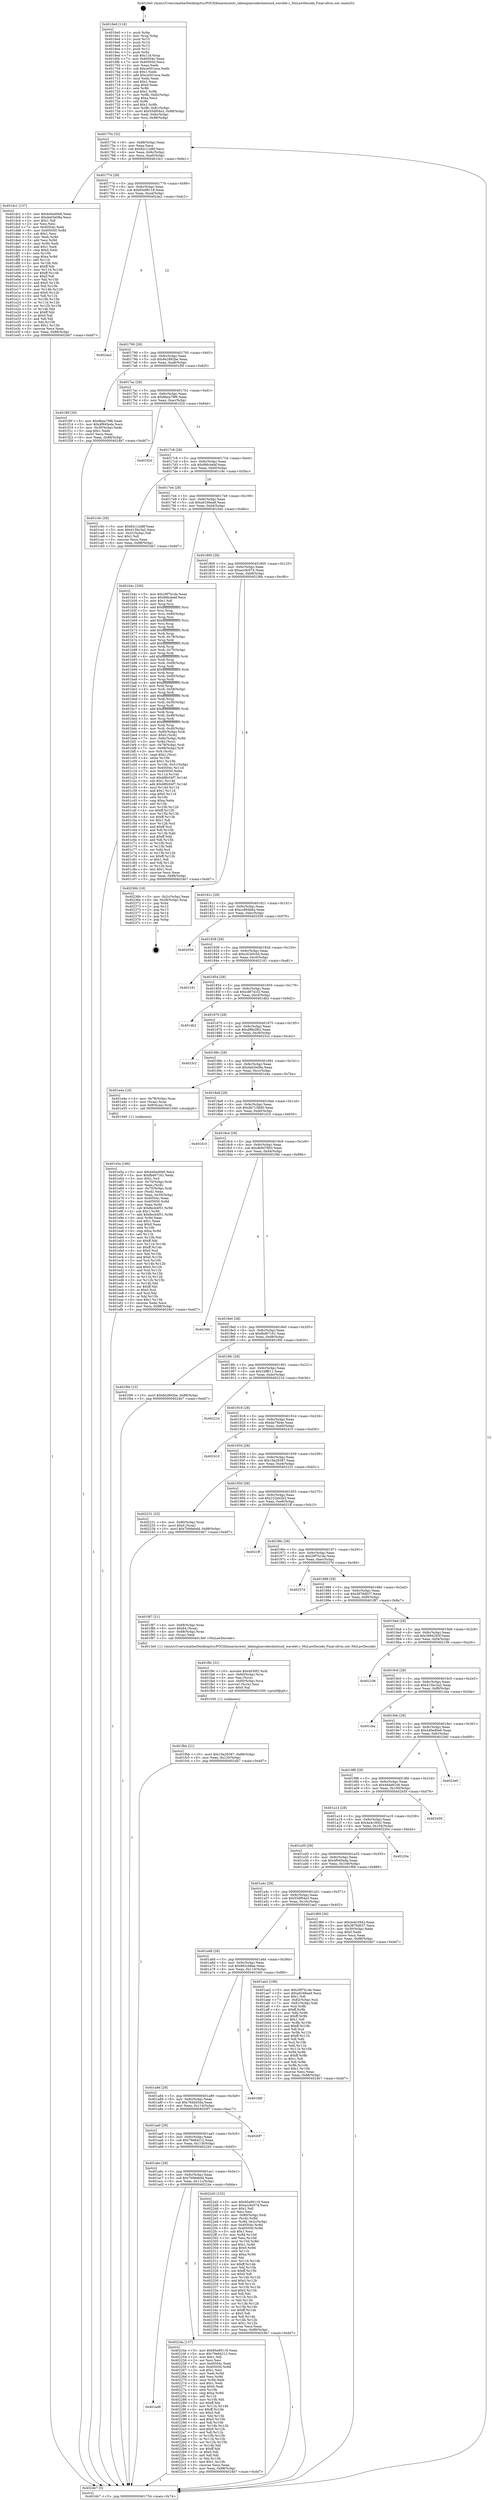digraph "0x4016e0" {
  label = "0x4016e0 (/mnt/c/Users/mathe/Desktop/tcc/POCII/binaries/extr_labenginecodeclientsnd_wavelet.c_MuLawDecode_Final-ollvm.out::main(0))"
  labelloc = "t"
  node[shape=record]

  Entry [label="",width=0.3,height=0.3,shape=circle,fillcolor=black,style=filled]
  "0x401754" [label="{
     0x401754 [32]\l
     | [instrs]\l
     &nbsp;&nbsp;0x401754 \<+6\>: mov -0x88(%rbp),%eax\l
     &nbsp;&nbsp;0x40175a \<+2\>: mov %eax,%ecx\l
     &nbsp;&nbsp;0x40175c \<+6\>: sub $0x82c12d8f,%ecx\l
     &nbsp;&nbsp;0x401762 \<+6\>: mov %eax,-0x9c(%rbp)\l
     &nbsp;&nbsp;0x401768 \<+6\>: mov %ecx,-0xa0(%rbp)\l
     &nbsp;&nbsp;0x40176e \<+6\>: je 0000000000401dc1 \<main+0x6e1\>\l
  }"]
  "0x401dc1" [label="{
     0x401dc1 [137]\l
     | [instrs]\l
     &nbsp;&nbsp;0x401dc1 \<+5\>: mov $0x440ed0e6,%eax\l
     &nbsp;&nbsp;0x401dc6 \<+5\>: mov $0xda03e08a,%ecx\l
     &nbsp;&nbsp;0x401dcb \<+2\>: mov $0x1,%dl\l
     &nbsp;&nbsp;0x401dcd \<+2\>: xor %esi,%esi\l
     &nbsp;&nbsp;0x401dcf \<+7\>: mov 0x40504c,%edi\l
     &nbsp;&nbsp;0x401dd6 \<+8\>: mov 0x405050,%r8d\l
     &nbsp;&nbsp;0x401dde \<+3\>: sub $0x1,%esi\l
     &nbsp;&nbsp;0x401de1 \<+3\>: mov %edi,%r9d\l
     &nbsp;&nbsp;0x401de4 \<+3\>: add %esi,%r9d\l
     &nbsp;&nbsp;0x401de7 \<+4\>: imul %r9d,%edi\l
     &nbsp;&nbsp;0x401deb \<+3\>: and $0x1,%edi\l
     &nbsp;&nbsp;0x401dee \<+3\>: cmp $0x0,%edi\l
     &nbsp;&nbsp;0x401df1 \<+4\>: sete %r10b\l
     &nbsp;&nbsp;0x401df5 \<+4\>: cmp $0xa,%r8d\l
     &nbsp;&nbsp;0x401df9 \<+4\>: setl %r11b\l
     &nbsp;&nbsp;0x401dfd \<+3\>: mov %r10b,%bl\l
     &nbsp;&nbsp;0x401e00 \<+3\>: xor $0xff,%bl\l
     &nbsp;&nbsp;0x401e03 \<+3\>: mov %r11b,%r14b\l
     &nbsp;&nbsp;0x401e06 \<+4\>: xor $0xff,%r14b\l
     &nbsp;&nbsp;0x401e0a \<+3\>: xor $0x0,%dl\l
     &nbsp;&nbsp;0x401e0d \<+3\>: mov %bl,%r15b\l
     &nbsp;&nbsp;0x401e10 \<+4\>: and $0x0,%r15b\l
     &nbsp;&nbsp;0x401e14 \<+3\>: and %dl,%r10b\l
     &nbsp;&nbsp;0x401e17 \<+3\>: mov %r14b,%r12b\l
     &nbsp;&nbsp;0x401e1a \<+4\>: and $0x0,%r12b\l
     &nbsp;&nbsp;0x401e1e \<+3\>: and %dl,%r11b\l
     &nbsp;&nbsp;0x401e21 \<+3\>: or %r10b,%r15b\l
     &nbsp;&nbsp;0x401e24 \<+3\>: or %r11b,%r12b\l
     &nbsp;&nbsp;0x401e27 \<+3\>: xor %r12b,%r15b\l
     &nbsp;&nbsp;0x401e2a \<+3\>: or %r14b,%bl\l
     &nbsp;&nbsp;0x401e2d \<+3\>: xor $0xff,%bl\l
     &nbsp;&nbsp;0x401e30 \<+3\>: or $0x0,%dl\l
     &nbsp;&nbsp;0x401e33 \<+2\>: and %dl,%bl\l
     &nbsp;&nbsp;0x401e35 \<+3\>: or %bl,%r15b\l
     &nbsp;&nbsp;0x401e38 \<+4\>: test $0x1,%r15b\l
     &nbsp;&nbsp;0x401e3c \<+3\>: cmovne %ecx,%eax\l
     &nbsp;&nbsp;0x401e3f \<+6\>: mov %eax,-0x88(%rbp)\l
     &nbsp;&nbsp;0x401e45 \<+5\>: jmp 00000000004024b7 \<main+0xdd7\>\l
  }"]
  "0x401774" [label="{
     0x401774 [28]\l
     | [instrs]\l
     &nbsp;&nbsp;0x401774 \<+5\>: jmp 0000000000401779 \<main+0x99\>\l
     &nbsp;&nbsp;0x401779 \<+6\>: mov -0x9c(%rbp),%eax\l
     &nbsp;&nbsp;0x40177f \<+5\>: sub $0x85a99118,%eax\l
     &nbsp;&nbsp;0x401784 \<+6\>: mov %eax,-0xa4(%rbp)\l
     &nbsp;&nbsp;0x40178a \<+6\>: je 00000000004024a2 \<main+0xdc2\>\l
  }"]
  Exit [label="",width=0.3,height=0.3,shape=circle,fillcolor=black,style=filled,peripheries=2]
  "0x4024a2" [label="{
     0x4024a2\l
  }", style=dashed]
  "0x401790" [label="{
     0x401790 [28]\l
     | [instrs]\l
     &nbsp;&nbsp;0x401790 \<+5\>: jmp 0000000000401795 \<main+0xb5\>\l
     &nbsp;&nbsp;0x401795 \<+6\>: mov -0x9c(%rbp),%eax\l
     &nbsp;&nbsp;0x40179b \<+5\>: sub $0x8e2892be,%eax\l
     &nbsp;&nbsp;0x4017a0 \<+6\>: mov %eax,-0xa8(%rbp)\l
     &nbsp;&nbsp;0x4017a6 \<+6\>: je 0000000000401f0f \<main+0x82f\>\l
  }"]
  "0x401ad8" [label="{
     0x401ad8\l
  }", style=dashed]
  "0x401f0f" [label="{
     0x401f0f [30]\l
     | [instrs]\l
     &nbsp;&nbsp;0x401f0f \<+5\>: mov $0x9bea78f6,%eax\l
     &nbsp;&nbsp;0x401f14 \<+5\>: mov $0x4f945eda,%ecx\l
     &nbsp;&nbsp;0x401f19 \<+3\>: mov -0x30(%rbp),%edx\l
     &nbsp;&nbsp;0x401f1c \<+3\>: cmp $0x1,%edx\l
     &nbsp;&nbsp;0x401f1f \<+3\>: cmovl %ecx,%eax\l
     &nbsp;&nbsp;0x401f22 \<+6\>: mov %eax,-0x88(%rbp)\l
     &nbsp;&nbsp;0x401f28 \<+5\>: jmp 00000000004024b7 \<main+0xdd7\>\l
  }"]
  "0x4017ac" [label="{
     0x4017ac [28]\l
     | [instrs]\l
     &nbsp;&nbsp;0x4017ac \<+5\>: jmp 00000000004017b1 \<main+0xd1\>\l
     &nbsp;&nbsp;0x4017b1 \<+6\>: mov -0x9c(%rbp),%eax\l
     &nbsp;&nbsp;0x4017b7 \<+5\>: sub $0x9bea78f6,%eax\l
     &nbsp;&nbsp;0x4017bc \<+6\>: mov %eax,-0xac(%rbp)\l
     &nbsp;&nbsp;0x4017c2 \<+6\>: je 0000000000401f2d \<main+0x84d\>\l
  }"]
  "0x40224a" [label="{
     0x40224a [137]\l
     | [instrs]\l
     &nbsp;&nbsp;0x40224a \<+5\>: mov $0x85a99118,%eax\l
     &nbsp;&nbsp;0x40224f \<+5\>: mov $0x79e84212,%ecx\l
     &nbsp;&nbsp;0x402254 \<+2\>: mov $0x1,%dl\l
     &nbsp;&nbsp;0x402256 \<+2\>: xor %esi,%esi\l
     &nbsp;&nbsp;0x402258 \<+7\>: mov 0x40504c,%edi\l
     &nbsp;&nbsp;0x40225f \<+8\>: mov 0x405050,%r8d\l
     &nbsp;&nbsp;0x402267 \<+3\>: sub $0x1,%esi\l
     &nbsp;&nbsp;0x40226a \<+3\>: mov %edi,%r9d\l
     &nbsp;&nbsp;0x40226d \<+3\>: add %esi,%r9d\l
     &nbsp;&nbsp;0x402270 \<+4\>: imul %r9d,%edi\l
     &nbsp;&nbsp;0x402274 \<+3\>: and $0x1,%edi\l
     &nbsp;&nbsp;0x402277 \<+3\>: cmp $0x0,%edi\l
     &nbsp;&nbsp;0x40227a \<+4\>: sete %r10b\l
     &nbsp;&nbsp;0x40227e \<+4\>: cmp $0xa,%r8d\l
     &nbsp;&nbsp;0x402282 \<+4\>: setl %r11b\l
     &nbsp;&nbsp;0x402286 \<+3\>: mov %r10b,%bl\l
     &nbsp;&nbsp;0x402289 \<+3\>: xor $0xff,%bl\l
     &nbsp;&nbsp;0x40228c \<+3\>: mov %r11b,%r14b\l
     &nbsp;&nbsp;0x40228f \<+4\>: xor $0xff,%r14b\l
     &nbsp;&nbsp;0x402293 \<+3\>: xor $0x0,%dl\l
     &nbsp;&nbsp;0x402296 \<+3\>: mov %bl,%r15b\l
     &nbsp;&nbsp;0x402299 \<+4\>: and $0x0,%r15b\l
     &nbsp;&nbsp;0x40229d \<+3\>: and %dl,%r10b\l
     &nbsp;&nbsp;0x4022a0 \<+3\>: mov %r14b,%r12b\l
     &nbsp;&nbsp;0x4022a3 \<+4\>: and $0x0,%r12b\l
     &nbsp;&nbsp;0x4022a7 \<+3\>: and %dl,%r11b\l
     &nbsp;&nbsp;0x4022aa \<+3\>: or %r10b,%r15b\l
     &nbsp;&nbsp;0x4022ad \<+3\>: or %r11b,%r12b\l
     &nbsp;&nbsp;0x4022b0 \<+3\>: xor %r12b,%r15b\l
     &nbsp;&nbsp;0x4022b3 \<+3\>: or %r14b,%bl\l
     &nbsp;&nbsp;0x4022b6 \<+3\>: xor $0xff,%bl\l
     &nbsp;&nbsp;0x4022b9 \<+3\>: or $0x0,%dl\l
     &nbsp;&nbsp;0x4022bc \<+2\>: and %dl,%bl\l
     &nbsp;&nbsp;0x4022be \<+3\>: or %bl,%r15b\l
     &nbsp;&nbsp;0x4022c1 \<+4\>: test $0x1,%r15b\l
     &nbsp;&nbsp;0x4022c5 \<+3\>: cmovne %ecx,%eax\l
     &nbsp;&nbsp;0x4022c8 \<+6\>: mov %eax,-0x88(%rbp)\l
     &nbsp;&nbsp;0x4022ce \<+5\>: jmp 00000000004024b7 \<main+0xdd7\>\l
  }"]
  "0x401f2d" [label="{
     0x401f2d\l
  }", style=dashed]
  "0x4017c8" [label="{
     0x4017c8 [28]\l
     | [instrs]\l
     &nbsp;&nbsp;0x4017c8 \<+5\>: jmp 00000000004017cd \<main+0xed\>\l
     &nbsp;&nbsp;0x4017cd \<+6\>: mov -0x9c(%rbp),%eax\l
     &nbsp;&nbsp;0x4017d3 \<+5\>: sub $0x9fdc4ebf,%eax\l
     &nbsp;&nbsp;0x4017d8 \<+6\>: mov %eax,-0xb0(%rbp)\l
     &nbsp;&nbsp;0x4017de \<+6\>: je 0000000000401c9c \<main+0x5bc\>\l
  }"]
  "0x401abc" [label="{
     0x401abc [28]\l
     | [instrs]\l
     &nbsp;&nbsp;0x401abc \<+5\>: jmp 0000000000401ac1 \<main+0x3e1\>\l
     &nbsp;&nbsp;0x401ac1 \<+6\>: mov -0x9c(%rbp),%eax\l
     &nbsp;&nbsp;0x401ac7 \<+5\>: sub $0x7b9debdd,%eax\l
     &nbsp;&nbsp;0x401acc \<+6\>: mov %eax,-0x11c(%rbp)\l
     &nbsp;&nbsp;0x401ad2 \<+6\>: je 000000000040224a \<main+0xb6a\>\l
  }"]
  "0x401c9c" [label="{
     0x401c9c [30]\l
     | [instrs]\l
     &nbsp;&nbsp;0x401c9c \<+5\>: mov $0x82c12d8f,%eax\l
     &nbsp;&nbsp;0x401ca1 \<+5\>: mov $0x415bc3a2,%ecx\l
     &nbsp;&nbsp;0x401ca6 \<+3\>: mov -0x31(%rbp),%dl\l
     &nbsp;&nbsp;0x401ca9 \<+3\>: test $0x1,%dl\l
     &nbsp;&nbsp;0x401cac \<+3\>: cmovne %ecx,%eax\l
     &nbsp;&nbsp;0x401caf \<+6\>: mov %eax,-0x88(%rbp)\l
     &nbsp;&nbsp;0x401cb5 \<+5\>: jmp 00000000004024b7 \<main+0xdd7\>\l
  }"]
  "0x4017e4" [label="{
     0x4017e4 [28]\l
     | [instrs]\l
     &nbsp;&nbsp;0x4017e4 \<+5\>: jmp 00000000004017e9 \<main+0x109\>\l
     &nbsp;&nbsp;0x4017e9 \<+6\>: mov -0x9c(%rbp),%eax\l
     &nbsp;&nbsp;0x4017ef \<+5\>: sub $0xa9166ea9,%eax\l
     &nbsp;&nbsp;0x4017f4 \<+6\>: mov %eax,-0xb4(%rbp)\l
     &nbsp;&nbsp;0x4017fa \<+6\>: je 0000000000401b4c \<main+0x46c\>\l
  }"]
  "0x4022d3" [label="{
     0x4022d3 [152]\l
     | [instrs]\l
     &nbsp;&nbsp;0x4022d3 \<+5\>: mov $0x85a99118,%eax\l
     &nbsp;&nbsp;0x4022d8 \<+5\>: mov $0xacc9c074,%ecx\l
     &nbsp;&nbsp;0x4022dd \<+2\>: mov $0x1,%dl\l
     &nbsp;&nbsp;0x4022df \<+2\>: xor %esi,%esi\l
     &nbsp;&nbsp;0x4022e1 \<+4\>: mov -0x80(%rbp),%rdi\l
     &nbsp;&nbsp;0x4022e5 \<+3\>: mov (%rdi),%r8d\l
     &nbsp;&nbsp;0x4022e8 \<+4\>: mov %r8d,-0x2c(%rbp)\l
     &nbsp;&nbsp;0x4022ec \<+8\>: mov 0x40504c,%r8d\l
     &nbsp;&nbsp;0x4022f4 \<+8\>: mov 0x405050,%r9d\l
     &nbsp;&nbsp;0x4022fc \<+3\>: sub $0x1,%esi\l
     &nbsp;&nbsp;0x4022ff \<+3\>: mov %r8d,%r10d\l
     &nbsp;&nbsp;0x402302 \<+3\>: add %esi,%r10d\l
     &nbsp;&nbsp;0x402305 \<+4\>: imul %r10d,%r8d\l
     &nbsp;&nbsp;0x402309 \<+4\>: and $0x1,%r8d\l
     &nbsp;&nbsp;0x40230d \<+4\>: cmp $0x0,%r8d\l
     &nbsp;&nbsp;0x402311 \<+4\>: sete %r11b\l
     &nbsp;&nbsp;0x402315 \<+4\>: cmp $0xa,%r9d\l
     &nbsp;&nbsp;0x402319 \<+3\>: setl %bl\l
     &nbsp;&nbsp;0x40231c \<+3\>: mov %r11b,%r14b\l
     &nbsp;&nbsp;0x40231f \<+4\>: xor $0xff,%r14b\l
     &nbsp;&nbsp;0x402323 \<+3\>: mov %bl,%r15b\l
     &nbsp;&nbsp;0x402326 \<+4\>: xor $0xff,%r15b\l
     &nbsp;&nbsp;0x40232a \<+3\>: xor $0x0,%dl\l
     &nbsp;&nbsp;0x40232d \<+3\>: mov %r14b,%r12b\l
     &nbsp;&nbsp;0x402330 \<+4\>: and $0x0,%r12b\l
     &nbsp;&nbsp;0x402334 \<+3\>: and %dl,%r11b\l
     &nbsp;&nbsp;0x402337 \<+3\>: mov %r15b,%r13b\l
     &nbsp;&nbsp;0x40233a \<+4\>: and $0x0,%r13b\l
     &nbsp;&nbsp;0x40233e \<+2\>: and %dl,%bl\l
     &nbsp;&nbsp;0x402340 \<+3\>: or %r11b,%r12b\l
     &nbsp;&nbsp;0x402343 \<+3\>: or %bl,%r13b\l
     &nbsp;&nbsp;0x402346 \<+3\>: xor %r13b,%r12b\l
     &nbsp;&nbsp;0x402349 \<+3\>: or %r15b,%r14b\l
     &nbsp;&nbsp;0x40234c \<+4\>: xor $0xff,%r14b\l
     &nbsp;&nbsp;0x402350 \<+3\>: or $0x0,%dl\l
     &nbsp;&nbsp;0x402353 \<+3\>: and %dl,%r14b\l
     &nbsp;&nbsp;0x402356 \<+3\>: or %r14b,%r12b\l
     &nbsp;&nbsp;0x402359 \<+4\>: test $0x1,%r12b\l
     &nbsp;&nbsp;0x40235d \<+3\>: cmovne %ecx,%eax\l
     &nbsp;&nbsp;0x402360 \<+6\>: mov %eax,-0x88(%rbp)\l
     &nbsp;&nbsp;0x402366 \<+5\>: jmp 00000000004024b7 \<main+0xdd7\>\l
  }"]
  "0x401b4c" [label="{
     0x401b4c [336]\l
     | [instrs]\l
     &nbsp;&nbsp;0x401b4c \<+5\>: mov $0x29f7b1de,%eax\l
     &nbsp;&nbsp;0x401b51 \<+5\>: mov $0x9fdc4ebf,%ecx\l
     &nbsp;&nbsp;0x401b56 \<+2\>: mov $0x1,%dl\l
     &nbsp;&nbsp;0x401b58 \<+3\>: mov %rsp,%rsi\l
     &nbsp;&nbsp;0x401b5b \<+4\>: add $0xfffffffffffffff0,%rsi\l
     &nbsp;&nbsp;0x401b5f \<+3\>: mov %rsi,%rsp\l
     &nbsp;&nbsp;0x401b62 \<+4\>: mov %rsi,-0x80(%rbp)\l
     &nbsp;&nbsp;0x401b66 \<+3\>: mov %rsp,%rsi\l
     &nbsp;&nbsp;0x401b69 \<+4\>: add $0xfffffffffffffff0,%rsi\l
     &nbsp;&nbsp;0x401b6d \<+3\>: mov %rsi,%rsp\l
     &nbsp;&nbsp;0x401b70 \<+3\>: mov %rsp,%rdi\l
     &nbsp;&nbsp;0x401b73 \<+4\>: add $0xfffffffffffffff0,%rdi\l
     &nbsp;&nbsp;0x401b77 \<+3\>: mov %rdi,%rsp\l
     &nbsp;&nbsp;0x401b7a \<+4\>: mov %rdi,-0x78(%rbp)\l
     &nbsp;&nbsp;0x401b7e \<+3\>: mov %rsp,%rdi\l
     &nbsp;&nbsp;0x401b81 \<+4\>: add $0xfffffffffffffff0,%rdi\l
     &nbsp;&nbsp;0x401b85 \<+3\>: mov %rdi,%rsp\l
     &nbsp;&nbsp;0x401b88 \<+4\>: mov %rdi,-0x70(%rbp)\l
     &nbsp;&nbsp;0x401b8c \<+3\>: mov %rsp,%rdi\l
     &nbsp;&nbsp;0x401b8f \<+4\>: add $0xfffffffffffffff0,%rdi\l
     &nbsp;&nbsp;0x401b93 \<+3\>: mov %rdi,%rsp\l
     &nbsp;&nbsp;0x401b96 \<+4\>: mov %rdi,-0x68(%rbp)\l
     &nbsp;&nbsp;0x401b9a \<+3\>: mov %rsp,%rdi\l
     &nbsp;&nbsp;0x401b9d \<+4\>: add $0xfffffffffffffff0,%rdi\l
     &nbsp;&nbsp;0x401ba1 \<+3\>: mov %rdi,%rsp\l
     &nbsp;&nbsp;0x401ba4 \<+4\>: mov %rdi,-0x60(%rbp)\l
     &nbsp;&nbsp;0x401ba8 \<+3\>: mov %rsp,%rdi\l
     &nbsp;&nbsp;0x401bab \<+4\>: add $0xfffffffffffffff0,%rdi\l
     &nbsp;&nbsp;0x401baf \<+3\>: mov %rdi,%rsp\l
     &nbsp;&nbsp;0x401bb2 \<+4\>: mov %rdi,-0x58(%rbp)\l
     &nbsp;&nbsp;0x401bb6 \<+3\>: mov %rsp,%rdi\l
     &nbsp;&nbsp;0x401bb9 \<+4\>: add $0xfffffffffffffff0,%rdi\l
     &nbsp;&nbsp;0x401bbd \<+3\>: mov %rdi,%rsp\l
     &nbsp;&nbsp;0x401bc0 \<+4\>: mov %rdi,-0x50(%rbp)\l
     &nbsp;&nbsp;0x401bc4 \<+3\>: mov %rsp,%rdi\l
     &nbsp;&nbsp;0x401bc7 \<+4\>: add $0xfffffffffffffff0,%rdi\l
     &nbsp;&nbsp;0x401bcb \<+3\>: mov %rdi,%rsp\l
     &nbsp;&nbsp;0x401bce \<+4\>: mov %rdi,-0x48(%rbp)\l
     &nbsp;&nbsp;0x401bd2 \<+3\>: mov %rsp,%rdi\l
     &nbsp;&nbsp;0x401bd5 \<+4\>: add $0xfffffffffffffff0,%rdi\l
     &nbsp;&nbsp;0x401bd9 \<+3\>: mov %rdi,%rsp\l
     &nbsp;&nbsp;0x401bdc \<+4\>: mov %rdi,-0x40(%rbp)\l
     &nbsp;&nbsp;0x401be0 \<+4\>: mov -0x80(%rbp),%rdi\l
     &nbsp;&nbsp;0x401be4 \<+6\>: movl $0x0,(%rdi)\l
     &nbsp;&nbsp;0x401bea \<+7\>: mov -0x8c(%rbp),%r8d\l
     &nbsp;&nbsp;0x401bf1 \<+3\>: mov %r8d,(%rsi)\l
     &nbsp;&nbsp;0x401bf4 \<+4\>: mov -0x78(%rbp),%rdi\l
     &nbsp;&nbsp;0x401bf8 \<+7\>: mov -0x98(%rbp),%r9\l
     &nbsp;&nbsp;0x401bff \<+3\>: mov %r9,(%rdi)\l
     &nbsp;&nbsp;0x401c02 \<+3\>: cmpl $0x2,(%rsi)\l
     &nbsp;&nbsp;0x401c05 \<+4\>: setne %r10b\l
     &nbsp;&nbsp;0x401c09 \<+4\>: and $0x1,%r10b\l
     &nbsp;&nbsp;0x401c0d \<+4\>: mov %r10b,-0x31(%rbp)\l
     &nbsp;&nbsp;0x401c11 \<+8\>: mov 0x40504c,%r11d\l
     &nbsp;&nbsp;0x401c19 \<+7\>: mov 0x405050,%ebx\l
     &nbsp;&nbsp;0x401c20 \<+3\>: mov %r11d,%r14d\l
     &nbsp;&nbsp;0x401c23 \<+7\>: sub $0x68fc04f7,%r14d\l
     &nbsp;&nbsp;0x401c2a \<+4\>: sub $0x1,%r14d\l
     &nbsp;&nbsp;0x401c2e \<+7\>: add $0x68fc04f7,%r14d\l
     &nbsp;&nbsp;0x401c35 \<+4\>: imul %r14d,%r11d\l
     &nbsp;&nbsp;0x401c39 \<+4\>: and $0x1,%r11d\l
     &nbsp;&nbsp;0x401c3d \<+4\>: cmp $0x0,%r11d\l
     &nbsp;&nbsp;0x401c41 \<+4\>: sete %r10b\l
     &nbsp;&nbsp;0x401c45 \<+3\>: cmp $0xa,%ebx\l
     &nbsp;&nbsp;0x401c48 \<+4\>: setl %r15b\l
     &nbsp;&nbsp;0x401c4c \<+3\>: mov %r10b,%r12b\l
     &nbsp;&nbsp;0x401c4f \<+4\>: xor $0xff,%r12b\l
     &nbsp;&nbsp;0x401c53 \<+3\>: mov %r15b,%r13b\l
     &nbsp;&nbsp;0x401c56 \<+4\>: xor $0xff,%r13b\l
     &nbsp;&nbsp;0x401c5a \<+3\>: xor $0x1,%dl\l
     &nbsp;&nbsp;0x401c5d \<+3\>: mov %r12b,%sil\l
     &nbsp;&nbsp;0x401c60 \<+4\>: and $0xff,%sil\l
     &nbsp;&nbsp;0x401c64 \<+3\>: and %dl,%r10b\l
     &nbsp;&nbsp;0x401c67 \<+3\>: mov %r13b,%dil\l
     &nbsp;&nbsp;0x401c6a \<+4\>: and $0xff,%dil\l
     &nbsp;&nbsp;0x401c6e \<+3\>: and %dl,%r15b\l
     &nbsp;&nbsp;0x401c71 \<+3\>: or %r10b,%sil\l
     &nbsp;&nbsp;0x401c74 \<+3\>: or %r15b,%dil\l
     &nbsp;&nbsp;0x401c77 \<+3\>: xor %dil,%sil\l
     &nbsp;&nbsp;0x401c7a \<+3\>: or %r13b,%r12b\l
     &nbsp;&nbsp;0x401c7d \<+4\>: xor $0xff,%r12b\l
     &nbsp;&nbsp;0x401c81 \<+3\>: or $0x1,%dl\l
     &nbsp;&nbsp;0x401c84 \<+3\>: and %dl,%r12b\l
     &nbsp;&nbsp;0x401c87 \<+3\>: or %r12b,%sil\l
     &nbsp;&nbsp;0x401c8a \<+4\>: test $0x1,%sil\l
     &nbsp;&nbsp;0x401c8e \<+3\>: cmovne %ecx,%eax\l
     &nbsp;&nbsp;0x401c91 \<+6\>: mov %eax,-0x88(%rbp)\l
     &nbsp;&nbsp;0x401c97 \<+5\>: jmp 00000000004024b7 \<main+0xdd7\>\l
  }"]
  "0x401800" [label="{
     0x401800 [28]\l
     | [instrs]\l
     &nbsp;&nbsp;0x401800 \<+5\>: jmp 0000000000401805 \<main+0x125\>\l
     &nbsp;&nbsp;0x401805 \<+6\>: mov -0x9c(%rbp),%eax\l
     &nbsp;&nbsp;0x40180b \<+5\>: sub $0xacc9c074,%eax\l
     &nbsp;&nbsp;0x401810 \<+6\>: mov %eax,-0xb8(%rbp)\l
     &nbsp;&nbsp;0x401816 \<+6\>: je 000000000040236b \<main+0xc8b\>\l
  }"]
  "0x401aa0" [label="{
     0x401aa0 [28]\l
     | [instrs]\l
     &nbsp;&nbsp;0x401aa0 \<+5\>: jmp 0000000000401aa5 \<main+0x3c5\>\l
     &nbsp;&nbsp;0x401aa5 \<+6\>: mov -0x9c(%rbp),%eax\l
     &nbsp;&nbsp;0x401aab \<+5\>: sub $0x79e84212,%eax\l
     &nbsp;&nbsp;0x401ab0 \<+6\>: mov %eax,-0x118(%rbp)\l
     &nbsp;&nbsp;0x401ab6 \<+6\>: je 00000000004022d3 \<main+0xbf3\>\l
  }"]
  "0x40236b" [label="{
     0x40236b [18]\l
     | [instrs]\l
     &nbsp;&nbsp;0x40236b \<+3\>: mov -0x2c(%rbp),%eax\l
     &nbsp;&nbsp;0x40236e \<+4\>: lea -0x28(%rbp),%rsp\l
     &nbsp;&nbsp;0x402372 \<+1\>: pop %rbx\l
     &nbsp;&nbsp;0x402373 \<+2\>: pop %r12\l
     &nbsp;&nbsp;0x402375 \<+2\>: pop %r13\l
     &nbsp;&nbsp;0x402377 \<+2\>: pop %r14\l
     &nbsp;&nbsp;0x402379 \<+2\>: pop %r15\l
     &nbsp;&nbsp;0x40237b \<+1\>: pop %rbp\l
     &nbsp;&nbsp;0x40237c \<+1\>: ret\l
  }"]
  "0x40181c" [label="{
     0x40181c [28]\l
     | [instrs]\l
     &nbsp;&nbsp;0x40181c \<+5\>: jmp 0000000000401821 \<main+0x141\>\l
     &nbsp;&nbsp;0x401821 \<+6\>: mov -0x9c(%rbp),%eax\l
     &nbsp;&nbsp;0x401827 \<+5\>: sub $0xcc894b6a,%eax\l
     &nbsp;&nbsp;0x40182c \<+6\>: mov %eax,-0xbc(%rbp)\l
     &nbsp;&nbsp;0x401832 \<+6\>: je 0000000000402059 \<main+0x979\>\l
  }"]
  "0x4020f7" [label="{
     0x4020f7\l
  }", style=dashed]
  "0x402059" [label="{
     0x402059\l
  }", style=dashed]
  "0x401838" [label="{
     0x401838 [28]\l
     | [instrs]\l
     &nbsp;&nbsp;0x401838 \<+5\>: jmp 000000000040183d \<main+0x15d\>\l
     &nbsp;&nbsp;0x40183d \<+6\>: mov -0x9c(%rbp),%eax\l
     &nbsp;&nbsp;0x401843 \<+5\>: sub $0xcd1b0c5d,%eax\l
     &nbsp;&nbsp;0x401848 \<+6\>: mov %eax,-0xc0(%rbp)\l
     &nbsp;&nbsp;0x40184e \<+6\>: je 0000000000402161 \<main+0xa81\>\l
  }"]
  "0x401a84" [label="{
     0x401a84 [28]\l
     | [instrs]\l
     &nbsp;&nbsp;0x401a84 \<+5\>: jmp 0000000000401a89 \<main+0x3a9\>\l
     &nbsp;&nbsp;0x401a89 \<+6\>: mov -0x9c(%rbp),%eax\l
     &nbsp;&nbsp;0x401a8f \<+5\>: sub $0x76dd45da,%eax\l
     &nbsp;&nbsp;0x401a94 \<+6\>: mov %eax,-0x114(%rbp)\l
     &nbsp;&nbsp;0x401a9a \<+6\>: je 00000000004020f7 \<main+0xa17\>\l
  }"]
  "0x402161" [label="{
     0x402161\l
  }", style=dashed]
  "0x401854" [label="{
     0x401854 [28]\l
     | [instrs]\l
     &nbsp;&nbsp;0x401854 \<+5\>: jmp 0000000000401859 \<main+0x179\>\l
     &nbsp;&nbsp;0x401859 \<+6\>: mov -0x9c(%rbp),%eax\l
     &nbsp;&nbsp;0x40185f \<+5\>: sub $0xcd8741f2,%eax\l
     &nbsp;&nbsp;0x401864 \<+6\>: mov %eax,-0xc4(%rbp)\l
     &nbsp;&nbsp;0x40186a \<+6\>: je 0000000000401db2 \<main+0x6d2\>\l
  }"]
  "0x401fd0" [label="{
     0x401fd0\l
  }", style=dashed]
  "0x401db2" [label="{
     0x401db2\l
  }", style=dashed]
  "0x401870" [label="{
     0x401870 [28]\l
     | [instrs]\l
     &nbsp;&nbsp;0x401870 \<+5\>: jmp 0000000000401875 \<main+0x195\>\l
     &nbsp;&nbsp;0x401875 \<+6\>: mov -0x9c(%rbp),%eax\l
     &nbsp;&nbsp;0x40187b \<+5\>: sub $0xd9fe2fb2,%eax\l
     &nbsp;&nbsp;0x401880 \<+6\>: mov %eax,-0xc8(%rbp)\l
     &nbsp;&nbsp;0x401886 \<+6\>: je 00000000004023c2 \<main+0xce2\>\l
  }"]
  "0x401fbb" [label="{
     0x401fbb [21]\l
     | [instrs]\l
     &nbsp;&nbsp;0x401fbb \<+10\>: movl $0x19a29387,-0x88(%rbp)\l
     &nbsp;&nbsp;0x401fc5 \<+6\>: mov %eax,-0x120(%rbp)\l
     &nbsp;&nbsp;0x401fcb \<+5\>: jmp 00000000004024b7 \<main+0xdd7\>\l
  }"]
  "0x4023c2" [label="{
     0x4023c2\l
  }", style=dashed]
  "0x40188c" [label="{
     0x40188c [28]\l
     | [instrs]\l
     &nbsp;&nbsp;0x40188c \<+5\>: jmp 0000000000401891 \<main+0x1b1\>\l
     &nbsp;&nbsp;0x401891 \<+6\>: mov -0x9c(%rbp),%eax\l
     &nbsp;&nbsp;0x401897 \<+5\>: sub $0xda03e08a,%eax\l
     &nbsp;&nbsp;0x40189c \<+6\>: mov %eax,-0xcc(%rbp)\l
     &nbsp;&nbsp;0x4018a2 \<+6\>: je 0000000000401e4a \<main+0x76a\>\l
  }"]
  "0x401f9c" [label="{
     0x401f9c [31]\l
     | [instrs]\l
     &nbsp;&nbsp;0x401f9c \<+10\>: movabs $0x4030f2,%rdi\l
     &nbsp;&nbsp;0x401fa6 \<+4\>: mov -0x60(%rbp),%rcx\l
     &nbsp;&nbsp;0x401faa \<+3\>: mov %ax,(%rcx)\l
     &nbsp;&nbsp;0x401fad \<+4\>: mov -0x60(%rbp),%rcx\l
     &nbsp;&nbsp;0x401fb1 \<+3\>: movswl (%rcx),%esi\l
     &nbsp;&nbsp;0x401fb4 \<+2\>: mov $0x0,%al\l
     &nbsp;&nbsp;0x401fb6 \<+5\>: call 0000000000401030 \<printf@plt\>\l
     | [calls]\l
     &nbsp;&nbsp;0x401030 \{1\} (unknown)\l
  }"]
  "0x401e4a" [label="{
     0x401e4a [16]\l
     | [instrs]\l
     &nbsp;&nbsp;0x401e4a \<+4\>: mov -0x78(%rbp),%rax\l
     &nbsp;&nbsp;0x401e4e \<+3\>: mov (%rax),%rax\l
     &nbsp;&nbsp;0x401e51 \<+4\>: mov 0x8(%rax),%rdi\l
     &nbsp;&nbsp;0x401e55 \<+5\>: call 0000000000401040 \<atoi@plt\>\l
     | [calls]\l
     &nbsp;&nbsp;0x401040 \{1\} (unknown)\l
  }"]
  "0x4018a8" [label="{
     0x4018a8 [28]\l
     | [instrs]\l
     &nbsp;&nbsp;0x4018a8 \<+5\>: jmp 00000000004018ad \<main+0x1cd\>\l
     &nbsp;&nbsp;0x4018ad \<+6\>: mov -0x9c(%rbp),%eax\l
     &nbsp;&nbsp;0x4018b3 \<+5\>: sub $0xdb7158d0,%eax\l
     &nbsp;&nbsp;0x4018b8 \<+6\>: mov %eax,-0xd0(%rbp)\l
     &nbsp;&nbsp;0x4018be \<+6\>: je 0000000000401d10 \<main+0x630\>\l
  }"]
  "0x401e5a" [label="{
     0x401e5a [166]\l
     | [instrs]\l
     &nbsp;&nbsp;0x401e5a \<+5\>: mov $0x440ed0e6,%ecx\l
     &nbsp;&nbsp;0x401e5f \<+5\>: mov $0xfbd67161,%edx\l
     &nbsp;&nbsp;0x401e64 \<+3\>: mov $0x1,%sil\l
     &nbsp;&nbsp;0x401e67 \<+4\>: mov -0x70(%rbp),%rdi\l
     &nbsp;&nbsp;0x401e6b \<+2\>: mov %eax,(%rdi)\l
     &nbsp;&nbsp;0x401e6d \<+4\>: mov -0x70(%rbp),%rdi\l
     &nbsp;&nbsp;0x401e71 \<+2\>: mov (%rdi),%eax\l
     &nbsp;&nbsp;0x401e73 \<+3\>: mov %eax,-0x30(%rbp)\l
     &nbsp;&nbsp;0x401e76 \<+7\>: mov 0x40504c,%eax\l
     &nbsp;&nbsp;0x401e7d \<+8\>: mov 0x405050,%r8d\l
     &nbsp;&nbsp;0x401e85 \<+3\>: mov %eax,%r9d\l
     &nbsp;&nbsp;0x401e88 \<+7\>: sub $0x8ecb4f51,%r9d\l
     &nbsp;&nbsp;0x401e8f \<+4\>: sub $0x1,%r9d\l
     &nbsp;&nbsp;0x401e93 \<+7\>: add $0x8ecb4f51,%r9d\l
     &nbsp;&nbsp;0x401e9a \<+4\>: imul %r9d,%eax\l
     &nbsp;&nbsp;0x401e9e \<+3\>: and $0x1,%eax\l
     &nbsp;&nbsp;0x401ea1 \<+3\>: cmp $0x0,%eax\l
     &nbsp;&nbsp;0x401ea4 \<+4\>: sete %r10b\l
     &nbsp;&nbsp;0x401ea8 \<+4\>: cmp $0xa,%r8d\l
     &nbsp;&nbsp;0x401eac \<+4\>: setl %r11b\l
     &nbsp;&nbsp;0x401eb0 \<+3\>: mov %r10b,%bl\l
     &nbsp;&nbsp;0x401eb3 \<+3\>: xor $0xff,%bl\l
     &nbsp;&nbsp;0x401eb6 \<+3\>: mov %r11b,%r14b\l
     &nbsp;&nbsp;0x401eb9 \<+4\>: xor $0xff,%r14b\l
     &nbsp;&nbsp;0x401ebd \<+4\>: xor $0x0,%sil\l
     &nbsp;&nbsp;0x401ec1 \<+3\>: mov %bl,%r15b\l
     &nbsp;&nbsp;0x401ec4 \<+4\>: and $0x0,%r15b\l
     &nbsp;&nbsp;0x401ec8 \<+3\>: and %sil,%r10b\l
     &nbsp;&nbsp;0x401ecb \<+3\>: mov %r14b,%r12b\l
     &nbsp;&nbsp;0x401ece \<+4\>: and $0x0,%r12b\l
     &nbsp;&nbsp;0x401ed2 \<+3\>: and %sil,%r11b\l
     &nbsp;&nbsp;0x401ed5 \<+3\>: or %r10b,%r15b\l
     &nbsp;&nbsp;0x401ed8 \<+3\>: or %r11b,%r12b\l
     &nbsp;&nbsp;0x401edb \<+3\>: xor %r12b,%r15b\l
     &nbsp;&nbsp;0x401ede \<+3\>: or %r14b,%bl\l
     &nbsp;&nbsp;0x401ee1 \<+3\>: xor $0xff,%bl\l
     &nbsp;&nbsp;0x401ee4 \<+4\>: or $0x0,%sil\l
     &nbsp;&nbsp;0x401ee8 \<+3\>: and %sil,%bl\l
     &nbsp;&nbsp;0x401eeb \<+3\>: or %bl,%r15b\l
     &nbsp;&nbsp;0x401eee \<+4\>: test $0x1,%r15b\l
     &nbsp;&nbsp;0x401ef2 \<+3\>: cmovne %edx,%ecx\l
     &nbsp;&nbsp;0x401ef5 \<+6\>: mov %ecx,-0x88(%rbp)\l
     &nbsp;&nbsp;0x401efb \<+5\>: jmp 00000000004024b7 \<main+0xdd7\>\l
  }"]
  "0x401d10" [label="{
     0x401d10\l
  }", style=dashed]
  "0x4018c4" [label="{
     0x4018c4 [28]\l
     | [instrs]\l
     &nbsp;&nbsp;0x4018c4 \<+5\>: jmp 00000000004018c9 \<main+0x1e9\>\l
     &nbsp;&nbsp;0x4018c9 \<+6\>: mov -0x9c(%rbp),%eax\l
     &nbsp;&nbsp;0x4018cf \<+5\>: sub $0xdb9d7803,%eax\l
     &nbsp;&nbsp;0x4018d4 \<+6\>: mov %eax,-0xd4(%rbp)\l
     &nbsp;&nbsp;0x4018da \<+6\>: je 0000000000401f4b \<main+0x86b\>\l
  }"]
  "0x4016e0" [label="{
     0x4016e0 [116]\l
     | [instrs]\l
     &nbsp;&nbsp;0x4016e0 \<+1\>: push %rbp\l
     &nbsp;&nbsp;0x4016e1 \<+3\>: mov %rsp,%rbp\l
     &nbsp;&nbsp;0x4016e4 \<+2\>: push %r15\l
     &nbsp;&nbsp;0x4016e6 \<+2\>: push %r14\l
     &nbsp;&nbsp;0x4016e8 \<+2\>: push %r13\l
     &nbsp;&nbsp;0x4016ea \<+2\>: push %r12\l
     &nbsp;&nbsp;0x4016ec \<+1\>: push %rbx\l
     &nbsp;&nbsp;0x4016ed \<+7\>: sub $0x118,%rsp\l
     &nbsp;&nbsp;0x4016f4 \<+7\>: mov 0x40504c,%eax\l
     &nbsp;&nbsp;0x4016fb \<+7\>: mov 0x405050,%ecx\l
     &nbsp;&nbsp;0x401702 \<+2\>: mov %eax,%edx\l
     &nbsp;&nbsp;0x401704 \<+6\>: sub $0xce501eca,%edx\l
     &nbsp;&nbsp;0x40170a \<+3\>: sub $0x1,%edx\l
     &nbsp;&nbsp;0x40170d \<+6\>: add $0xce501eca,%edx\l
     &nbsp;&nbsp;0x401713 \<+3\>: imul %edx,%eax\l
     &nbsp;&nbsp;0x401716 \<+3\>: and $0x1,%eax\l
     &nbsp;&nbsp;0x401719 \<+3\>: cmp $0x0,%eax\l
     &nbsp;&nbsp;0x40171c \<+4\>: sete %r8b\l
     &nbsp;&nbsp;0x401720 \<+4\>: and $0x1,%r8b\l
     &nbsp;&nbsp;0x401724 \<+7\>: mov %r8b,-0x82(%rbp)\l
     &nbsp;&nbsp;0x40172b \<+3\>: cmp $0xa,%ecx\l
     &nbsp;&nbsp;0x40172e \<+4\>: setl %r8b\l
     &nbsp;&nbsp;0x401732 \<+4\>: and $0x1,%r8b\l
     &nbsp;&nbsp;0x401736 \<+7\>: mov %r8b,-0x81(%rbp)\l
     &nbsp;&nbsp;0x40173d \<+10\>: movl $0x55df04a3,-0x88(%rbp)\l
     &nbsp;&nbsp;0x401747 \<+6\>: mov %edi,-0x8c(%rbp)\l
     &nbsp;&nbsp;0x40174d \<+7\>: mov %rsi,-0x98(%rbp)\l
  }"]
  "0x401f4b" [label="{
     0x401f4b\l
  }", style=dashed]
  "0x4018e0" [label="{
     0x4018e0 [28]\l
     | [instrs]\l
     &nbsp;&nbsp;0x4018e0 \<+5\>: jmp 00000000004018e5 \<main+0x205\>\l
     &nbsp;&nbsp;0x4018e5 \<+6\>: mov -0x9c(%rbp),%eax\l
     &nbsp;&nbsp;0x4018eb \<+5\>: sub $0xfbd67161,%eax\l
     &nbsp;&nbsp;0x4018f0 \<+6\>: mov %eax,-0xd8(%rbp)\l
     &nbsp;&nbsp;0x4018f6 \<+6\>: je 0000000000401f00 \<main+0x820\>\l
  }"]
  "0x4024b7" [label="{
     0x4024b7 [5]\l
     | [instrs]\l
     &nbsp;&nbsp;0x4024b7 \<+5\>: jmp 0000000000401754 \<main+0x74\>\l
  }"]
  "0x401f00" [label="{
     0x401f00 [15]\l
     | [instrs]\l
     &nbsp;&nbsp;0x401f00 \<+10\>: movl $0x8e2892be,-0x88(%rbp)\l
     &nbsp;&nbsp;0x401f0a \<+5\>: jmp 00000000004024b7 \<main+0xdd7\>\l
  }"]
  "0x4018fc" [label="{
     0x4018fc [28]\l
     | [instrs]\l
     &nbsp;&nbsp;0x4018fc \<+5\>: jmp 0000000000401901 \<main+0x221\>\l
     &nbsp;&nbsp;0x401901 \<+6\>: mov -0x9c(%rbp),%eax\l
     &nbsp;&nbsp;0x401907 \<+5\>: sub $0x1bff611,%eax\l
     &nbsp;&nbsp;0x40190c \<+6\>: mov %eax,-0xdc(%rbp)\l
     &nbsp;&nbsp;0x401912 \<+6\>: je 000000000040221d \<main+0xb3d\>\l
  }"]
  "0x401a68" [label="{
     0x401a68 [28]\l
     | [instrs]\l
     &nbsp;&nbsp;0x401a68 \<+5\>: jmp 0000000000401a6d \<main+0x38d\>\l
     &nbsp;&nbsp;0x401a6d \<+6\>: mov -0x9c(%rbp),%eax\l
     &nbsp;&nbsp;0x401a73 \<+5\>: sub $0x662cb8ae,%eax\l
     &nbsp;&nbsp;0x401a78 \<+6\>: mov %eax,-0x110(%rbp)\l
     &nbsp;&nbsp;0x401a7e \<+6\>: je 0000000000401fd0 \<main+0x8f0\>\l
  }"]
  "0x40221d" [label="{
     0x40221d\l
  }", style=dashed]
  "0x401918" [label="{
     0x401918 [28]\l
     | [instrs]\l
     &nbsp;&nbsp;0x401918 \<+5\>: jmp 000000000040191d \<main+0x23d\>\l
     &nbsp;&nbsp;0x40191d \<+6\>: mov -0x9c(%rbp),%eax\l
     &nbsp;&nbsp;0x401923 \<+5\>: sub $0xda75b4e,%eax\l
     &nbsp;&nbsp;0x401928 \<+6\>: mov %eax,-0xe0(%rbp)\l
     &nbsp;&nbsp;0x40192e \<+6\>: je 0000000000402410 \<main+0xd30\>\l
  }"]
  "0x401ae2" [label="{
     0x401ae2 [106]\l
     | [instrs]\l
     &nbsp;&nbsp;0x401ae2 \<+5\>: mov $0x29f7b1de,%eax\l
     &nbsp;&nbsp;0x401ae7 \<+5\>: mov $0xa9166ea9,%ecx\l
     &nbsp;&nbsp;0x401aec \<+2\>: mov $0x1,%dl\l
     &nbsp;&nbsp;0x401aee \<+7\>: mov -0x82(%rbp),%sil\l
     &nbsp;&nbsp;0x401af5 \<+7\>: mov -0x81(%rbp),%dil\l
     &nbsp;&nbsp;0x401afc \<+3\>: mov %sil,%r8b\l
     &nbsp;&nbsp;0x401aff \<+4\>: xor $0xff,%r8b\l
     &nbsp;&nbsp;0x401b03 \<+3\>: mov %dil,%r9b\l
     &nbsp;&nbsp;0x401b06 \<+4\>: xor $0xff,%r9b\l
     &nbsp;&nbsp;0x401b0a \<+3\>: xor $0x1,%dl\l
     &nbsp;&nbsp;0x401b0d \<+3\>: mov %r8b,%r10b\l
     &nbsp;&nbsp;0x401b10 \<+4\>: and $0xff,%r10b\l
     &nbsp;&nbsp;0x401b14 \<+3\>: and %dl,%sil\l
     &nbsp;&nbsp;0x401b17 \<+3\>: mov %r9b,%r11b\l
     &nbsp;&nbsp;0x401b1a \<+4\>: and $0xff,%r11b\l
     &nbsp;&nbsp;0x401b1e \<+3\>: and %dl,%dil\l
     &nbsp;&nbsp;0x401b21 \<+3\>: or %sil,%r10b\l
     &nbsp;&nbsp;0x401b24 \<+3\>: or %dil,%r11b\l
     &nbsp;&nbsp;0x401b27 \<+3\>: xor %r11b,%r10b\l
     &nbsp;&nbsp;0x401b2a \<+3\>: or %r9b,%r8b\l
     &nbsp;&nbsp;0x401b2d \<+4\>: xor $0xff,%r8b\l
     &nbsp;&nbsp;0x401b31 \<+3\>: or $0x1,%dl\l
     &nbsp;&nbsp;0x401b34 \<+3\>: and %dl,%r8b\l
     &nbsp;&nbsp;0x401b37 \<+3\>: or %r8b,%r10b\l
     &nbsp;&nbsp;0x401b3a \<+4\>: test $0x1,%r10b\l
     &nbsp;&nbsp;0x401b3e \<+3\>: cmovne %ecx,%eax\l
     &nbsp;&nbsp;0x401b41 \<+6\>: mov %eax,-0x88(%rbp)\l
     &nbsp;&nbsp;0x401b47 \<+5\>: jmp 00000000004024b7 \<main+0xdd7\>\l
  }"]
  "0x402410" [label="{
     0x402410\l
  }", style=dashed]
  "0x401934" [label="{
     0x401934 [28]\l
     | [instrs]\l
     &nbsp;&nbsp;0x401934 \<+5\>: jmp 0000000000401939 \<main+0x259\>\l
     &nbsp;&nbsp;0x401939 \<+6\>: mov -0x9c(%rbp),%eax\l
     &nbsp;&nbsp;0x40193f \<+5\>: sub $0x19a29387,%eax\l
     &nbsp;&nbsp;0x401944 \<+6\>: mov %eax,-0xe4(%rbp)\l
     &nbsp;&nbsp;0x40194a \<+6\>: je 0000000000402231 \<main+0xb51\>\l
  }"]
  "0x401a4c" [label="{
     0x401a4c [28]\l
     | [instrs]\l
     &nbsp;&nbsp;0x401a4c \<+5\>: jmp 0000000000401a51 \<main+0x371\>\l
     &nbsp;&nbsp;0x401a51 \<+6\>: mov -0x9c(%rbp),%eax\l
     &nbsp;&nbsp;0x401a57 \<+5\>: sub $0x55df04a3,%eax\l
     &nbsp;&nbsp;0x401a5c \<+6\>: mov %eax,-0x10c(%rbp)\l
     &nbsp;&nbsp;0x401a62 \<+6\>: je 0000000000401ae2 \<main+0x402\>\l
  }"]
  "0x402231" [label="{
     0x402231 [25]\l
     | [instrs]\l
     &nbsp;&nbsp;0x402231 \<+4\>: mov -0x80(%rbp),%rax\l
     &nbsp;&nbsp;0x402235 \<+6\>: movl $0x0,(%rax)\l
     &nbsp;&nbsp;0x40223b \<+10\>: movl $0x7b9debdd,-0x88(%rbp)\l
     &nbsp;&nbsp;0x402245 \<+5\>: jmp 00000000004024b7 \<main+0xdd7\>\l
  }"]
  "0x401950" [label="{
     0x401950 [28]\l
     | [instrs]\l
     &nbsp;&nbsp;0x401950 \<+5\>: jmp 0000000000401955 \<main+0x275\>\l
     &nbsp;&nbsp;0x401955 \<+6\>: mov -0x9c(%rbp),%eax\l
     &nbsp;&nbsp;0x40195b \<+5\>: sub $0x222eb2b3,%eax\l
     &nbsp;&nbsp;0x401960 \<+6\>: mov %eax,-0xe8(%rbp)\l
     &nbsp;&nbsp;0x401966 \<+6\>: je 00000000004021ff \<main+0xb1f\>\l
  }"]
  "0x401f69" [label="{
     0x401f69 [30]\l
     | [instrs]\l
     &nbsp;&nbsp;0x401f69 \<+5\>: mov $0x4e4c3942,%eax\l
     &nbsp;&nbsp;0x401f6e \<+5\>: mov $0x3876d037,%ecx\l
     &nbsp;&nbsp;0x401f73 \<+3\>: mov -0x30(%rbp),%edx\l
     &nbsp;&nbsp;0x401f76 \<+3\>: cmp $0x0,%edx\l
     &nbsp;&nbsp;0x401f79 \<+3\>: cmove %ecx,%eax\l
     &nbsp;&nbsp;0x401f7c \<+6\>: mov %eax,-0x88(%rbp)\l
     &nbsp;&nbsp;0x401f82 \<+5\>: jmp 00000000004024b7 \<main+0xdd7\>\l
  }"]
  "0x4021ff" [label="{
     0x4021ff\l
  }", style=dashed]
  "0x40196c" [label="{
     0x40196c [28]\l
     | [instrs]\l
     &nbsp;&nbsp;0x40196c \<+5\>: jmp 0000000000401971 \<main+0x291\>\l
     &nbsp;&nbsp;0x401971 \<+6\>: mov -0x9c(%rbp),%eax\l
     &nbsp;&nbsp;0x401977 \<+5\>: sub $0x29f7b1de,%eax\l
     &nbsp;&nbsp;0x40197c \<+6\>: mov %eax,-0xec(%rbp)\l
     &nbsp;&nbsp;0x401982 \<+6\>: je 000000000040237d \<main+0xc9d\>\l
  }"]
  "0x401a30" [label="{
     0x401a30 [28]\l
     | [instrs]\l
     &nbsp;&nbsp;0x401a30 \<+5\>: jmp 0000000000401a35 \<main+0x355\>\l
     &nbsp;&nbsp;0x401a35 \<+6\>: mov -0x9c(%rbp),%eax\l
     &nbsp;&nbsp;0x401a3b \<+5\>: sub $0x4f945eda,%eax\l
     &nbsp;&nbsp;0x401a40 \<+6\>: mov %eax,-0x108(%rbp)\l
     &nbsp;&nbsp;0x401a46 \<+6\>: je 0000000000401f69 \<main+0x889\>\l
  }"]
  "0x40237d" [label="{
     0x40237d\l
  }", style=dashed]
  "0x401988" [label="{
     0x401988 [28]\l
     | [instrs]\l
     &nbsp;&nbsp;0x401988 \<+5\>: jmp 000000000040198d \<main+0x2ad\>\l
     &nbsp;&nbsp;0x40198d \<+6\>: mov -0x9c(%rbp),%eax\l
     &nbsp;&nbsp;0x401993 \<+5\>: sub $0x3876d037,%eax\l
     &nbsp;&nbsp;0x401998 \<+6\>: mov %eax,-0xf0(%rbp)\l
     &nbsp;&nbsp;0x40199e \<+6\>: je 0000000000401f87 \<main+0x8a7\>\l
  }"]
  "0x40220e" [label="{
     0x40220e\l
  }", style=dashed]
  "0x401f87" [label="{
     0x401f87 [21]\l
     | [instrs]\l
     &nbsp;&nbsp;0x401f87 \<+4\>: mov -0x68(%rbp),%rax\l
     &nbsp;&nbsp;0x401f8b \<+6\>: movl $0x64,(%rax)\l
     &nbsp;&nbsp;0x401f91 \<+4\>: mov -0x68(%rbp),%rax\l
     &nbsp;&nbsp;0x401f95 \<+2\>: mov (%rax),%edi\l
     &nbsp;&nbsp;0x401f97 \<+5\>: call 00000000004013e0 \<MuLawDecode\>\l
     | [calls]\l
     &nbsp;&nbsp;0x4013e0 \{1\} (/mnt/c/Users/mathe/Desktop/tcc/POCII/binaries/extr_labenginecodeclientsnd_wavelet.c_MuLawDecode_Final-ollvm.out::MuLawDecode)\l
  }"]
  "0x4019a4" [label="{
     0x4019a4 [28]\l
     | [instrs]\l
     &nbsp;&nbsp;0x4019a4 \<+5\>: jmp 00000000004019a9 \<main+0x2c9\>\l
     &nbsp;&nbsp;0x4019a9 \<+6\>: mov -0x9c(%rbp),%eax\l
     &nbsp;&nbsp;0x4019af \<+5\>: sub $0x3994293f,%eax\l
     &nbsp;&nbsp;0x4019b4 \<+6\>: mov %eax,-0xf4(%rbp)\l
     &nbsp;&nbsp;0x4019ba \<+6\>: je 0000000000402106 \<main+0xa26\>\l
  }"]
  "0x401a14" [label="{
     0x401a14 [28]\l
     | [instrs]\l
     &nbsp;&nbsp;0x401a14 \<+5\>: jmp 0000000000401a19 \<main+0x339\>\l
     &nbsp;&nbsp;0x401a19 \<+6\>: mov -0x9c(%rbp),%eax\l
     &nbsp;&nbsp;0x401a1f \<+5\>: sub $0x4e4c3942,%eax\l
     &nbsp;&nbsp;0x401a24 \<+6\>: mov %eax,-0x104(%rbp)\l
     &nbsp;&nbsp;0x401a2a \<+6\>: je 000000000040220e \<main+0xb2e\>\l
  }"]
  "0x402106" [label="{
     0x402106\l
  }", style=dashed]
  "0x4019c0" [label="{
     0x4019c0 [28]\l
     | [instrs]\l
     &nbsp;&nbsp;0x4019c0 \<+5\>: jmp 00000000004019c5 \<main+0x2e5\>\l
     &nbsp;&nbsp;0x4019c5 \<+6\>: mov -0x9c(%rbp),%eax\l
     &nbsp;&nbsp;0x4019cb \<+5\>: sub $0x415bc3a2,%eax\l
     &nbsp;&nbsp;0x4019d0 \<+6\>: mov %eax,-0xf8(%rbp)\l
     &nbsp;&nbsp;0x4019d6 \<+6\>: je 0000000000401cba \<main+0x5da\>\l
  }"]
  "0x402459" [label="{
     0x402459\l
  }", style=dashed]
  "0x401cba" [label="{
     0x401cba\l
  }", style=dashed]
  "0x4019dc" [label="{
     0x4019dc [28]\l
     | [instrs]\l
     &nbsp;&nbsp;0x4019dc \<+5\>: jmp 00000000004019e1 \<main+0x301\>\l
     &nbsp;&nbsp;0x4019e1 \<+6\>: mov -0x9c(%rbp),%eax\l
     &nbsp;&nbsp;0x4019e7 \<+5\>: sub $0x440ed0e6,%eax\l
     &nbsp;&nbsp;0x4019ec \<+6\>: mov %eax,-0xfc(%rbp)\l
     &nbsp;&nbsp;0x4019f2 \<+6\>: je 00000000004023e0 \<main+0xd00\>\l
  }"]
  "0x4019f8" [label="{
     0x4019f8 [28]\l
     | [instrs]\l
     &nbsp;&nbsp;0x4019f8 \<+5\>: jmp 00000000004019fd \<main+0x31d\>\l
     &nbsp;&nbsp;0x4019fd \<+6\>: mov -0x9c(%rbp),%eax\l
     &nbsp;&nbsp;0x401a03 \<+5\>: sub $0x46da61e8,%eax\l
     &nbsp;&nbsp;0x401a08 \<+6\>: mov %eax,-0x100(%rbp)\l
     &nbsp;&nbsp;0x401a0e \<+6\>: je 0000000000402459 \<main+0xd79\>\l
  }"]
  "0x4023e0" [label="{
     0x4023e0\l
  }", style=dashed]
  Entry -> "0x4016e0" [label=" 1"]
  "0x401754" -> "0x401dc1" [label=" 1"]
  "0x401754" -> "0x401774" [label=" 12"]
  "0x40236b" -> Exit [label=" 1"]
  "0x401774" -> "0x4024a2" [label=" 0"]
  "0x401774" -> "0x401790" [label=" 12"]
  "0x4022d3" -> "0x4024b7" [label=" 1"]
  "0x401790" -> "0x401f0f" [label=" 1"]
  "0x401790" -> "0x4017ac" [label=" 11"]
  "0x40224a" -> "0x4024b7" [label=" 1"]
  "0x4017ac" -> "0x401f2d" [label=" 0"]
  "0x4017ac" -> "0x4017c8" [label=" 11"]
  "0x401abc" -> "0x401ad8" [label=" 0"]
  "0x4017c8" -> "0x401c9c" [label=" 1"]
  "0x4017c8" -> "0x4017e4" [label=" 10"]
  "0x401abc" -> "0x40224a" [label=" 1"]
  "0x4017e4" -> "0x401b4c" [label=" 1"]
  "0x4017e4" -> "0x401800" [label=" 9"]
  "0x401aa0" -> "0x401abc" [label=" 1"]
  "0x401800" -> "0x40236b" [label=" 1"]
  "0x401800" -> "0x40181c" [label=" 8"]
  "0x401aa0" -> "0x4022d3" [label=" 1"]
  "0x40181c" -> "0x402059" [label=" 0"]
  "0x40181c" -> "0x401838" [label=" 8"]
  "0x401a84" -> "0x401aa0" [label=" 2"]
  "0x401838" -> "0x402161" [label=" 0"]
  "0x401838" -> "0x401854" [label=" 8"]
  "0x401a84" -> "0x4020f7" [label=" 0"]
  "0x401854" -> "0x401db2" [label=" 0"]
  "0x401854" -> "0x401870" [label=" 8"]
  "0x401a68" -> "0x401a84" [label=" 2"]
  "0x401870" -> "0x4023c2" [label=" 0"]
  "0x401870" -> "0x40188c" [label=" 8"]
  "0x401a68" -> "0x401fd0" [label=" 0"]
  "0x40188c" -> "0x401e4a" [label=" 1"]
  "0x40188c" -> "0x4018a8" [label=" 7"]
  "0x402231" -> "0x4024b7" [label=" 1"]
  "0x4018a8" -> "0x401d10" [label=" 0"]
  "0x4018a8" -> "0x4018c4" [label=" 7"]
  "0x401fbb" -> "0x4024b7" [label=" 1"]
  "0x4018c4" -> "0x401f4b" [label=" 0"]
  "0x4018c4" -> "0x4018e0" [label=" 7"]
  "0x401f87" -> "0x401f9c" [label=" 1"]
  "0x4018e0" -> "0x401f00" [label=" 1"]
  "0x4018e0" -> "0x4018fc" [label=" 6"]
  "0x401f69" -> "0x4024b7" [label=" 1"]
  "0x4018fc" -> "0x40221d" [label=" 0"]
  "0x4018fc" -> "0x401918" [label=" 6"]
  "0x401f0f" -> "0x4024b7" [label=" 1"]
  "0x401918" -> "0x402410" [label=" 0"]
  "0x401918" -> "0x401934" [label=" 6"]
  "0x401f00" -> "0x4024b7" [label=" 1"]
  "0x401934" -> "0x402231" [label=" 1"]
  "0x401934" -> "0x401950" [label=" 5"]
  "0x401e4a" -> "0x401e5a" [label=" 1"]
  "0x401950" -> "0x4021ff" [label=" 0"]
  "0x401950" -> "0x40196c" [label=" 5"]
  "0x401dc1" -> "0x4024b7" [label=" 1"]
  "0x40196c" -> "0x40237d" [label=" 0"]
  "0x40196c" -> "0x401988" [label=" 5"]
  "0x401b4c" -> "0x4024b7" [label=" 1"]
  "0x401988" -> "0x401f87" [label=" 1"]
  "0x401988" -> "0x4019a4" [label=" 4"]
  "0x401f9c" -> "0x401fbb" [label=" 1"]
  "0x4019a4" -> "0x402106" [label=" 0"]
  "0x4019a4" -> "0x4019c0" [label=" 4"]
  "0x4016e0" -> "0x401754" [label=" 1"]
  "0x4019c0" -> "0x401cba" [label=" 0"]
  "0x4019c0" -> "0x4019dc" [label=" 4"]
  "0x401ae2" -> "0x4024b7" [label=" 1"]
  "0x4019dc" -> "0x4023e0" [label=" 0"]
  "0x4019dc" -> "0x4019f8" [label=" 4"]
  "0x401a4c" -> "0x401a68" [label=" 2"]
  "0x4019f8" -> "0x402459" [label=" 0"]
  "0x4019f8" -> "0x401a14" [label=" 4"]
  "0x4024b7" -> "0x401754" [label=" 12"]
  "0x401a14" -> "0x40220e" [label=" 0"]
  "0x401a14" -> "0x401a30" [label=" 4"]
  "0x401c9c" -> "0x4024b7" [label=" 1"]
  "0x401a30" -> "0x401f69" [label=" 1"]
  "0x401a30" -> "0x401a4c" [label=" 3"]
  "0x401e5a" -> "0x4024b7" [label=" 1"]
  "0x401a4c" -> "0x401ae2" [label=" 1"]
}
